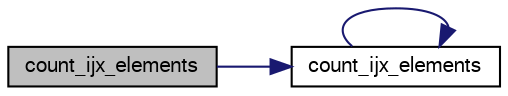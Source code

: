 digraph "count_ijx_elements"
{
  bgcolor="transparent";
  edge [fontname="FreeSans",fontsize="10",labelfontname="FreeSans",labelfontsize="10"];
  node [fontname="FreeSans",fontsize="10",shape=record];
  rankdir="LR";
  Node1 [label="count_ijx_elements",height=0.2,width=0.4,color="black", fillcolor="grey75", style="filled" fontcolor="black"];
  Node1 -> Node2 [color="midnightblue",fontsize="10",style="solid",fontname="FreeSans"];
  Node2 [label="count_ijx_elements",height=0.2,width=0.4,color="black",URL="$list_8c.html#a133d597174518b6fa00eaaa307eb95d7"];
  Node2 -> Node2 [color="midnightblue",fontsize="10",style="solid",fontname="FreeSans"];
}
